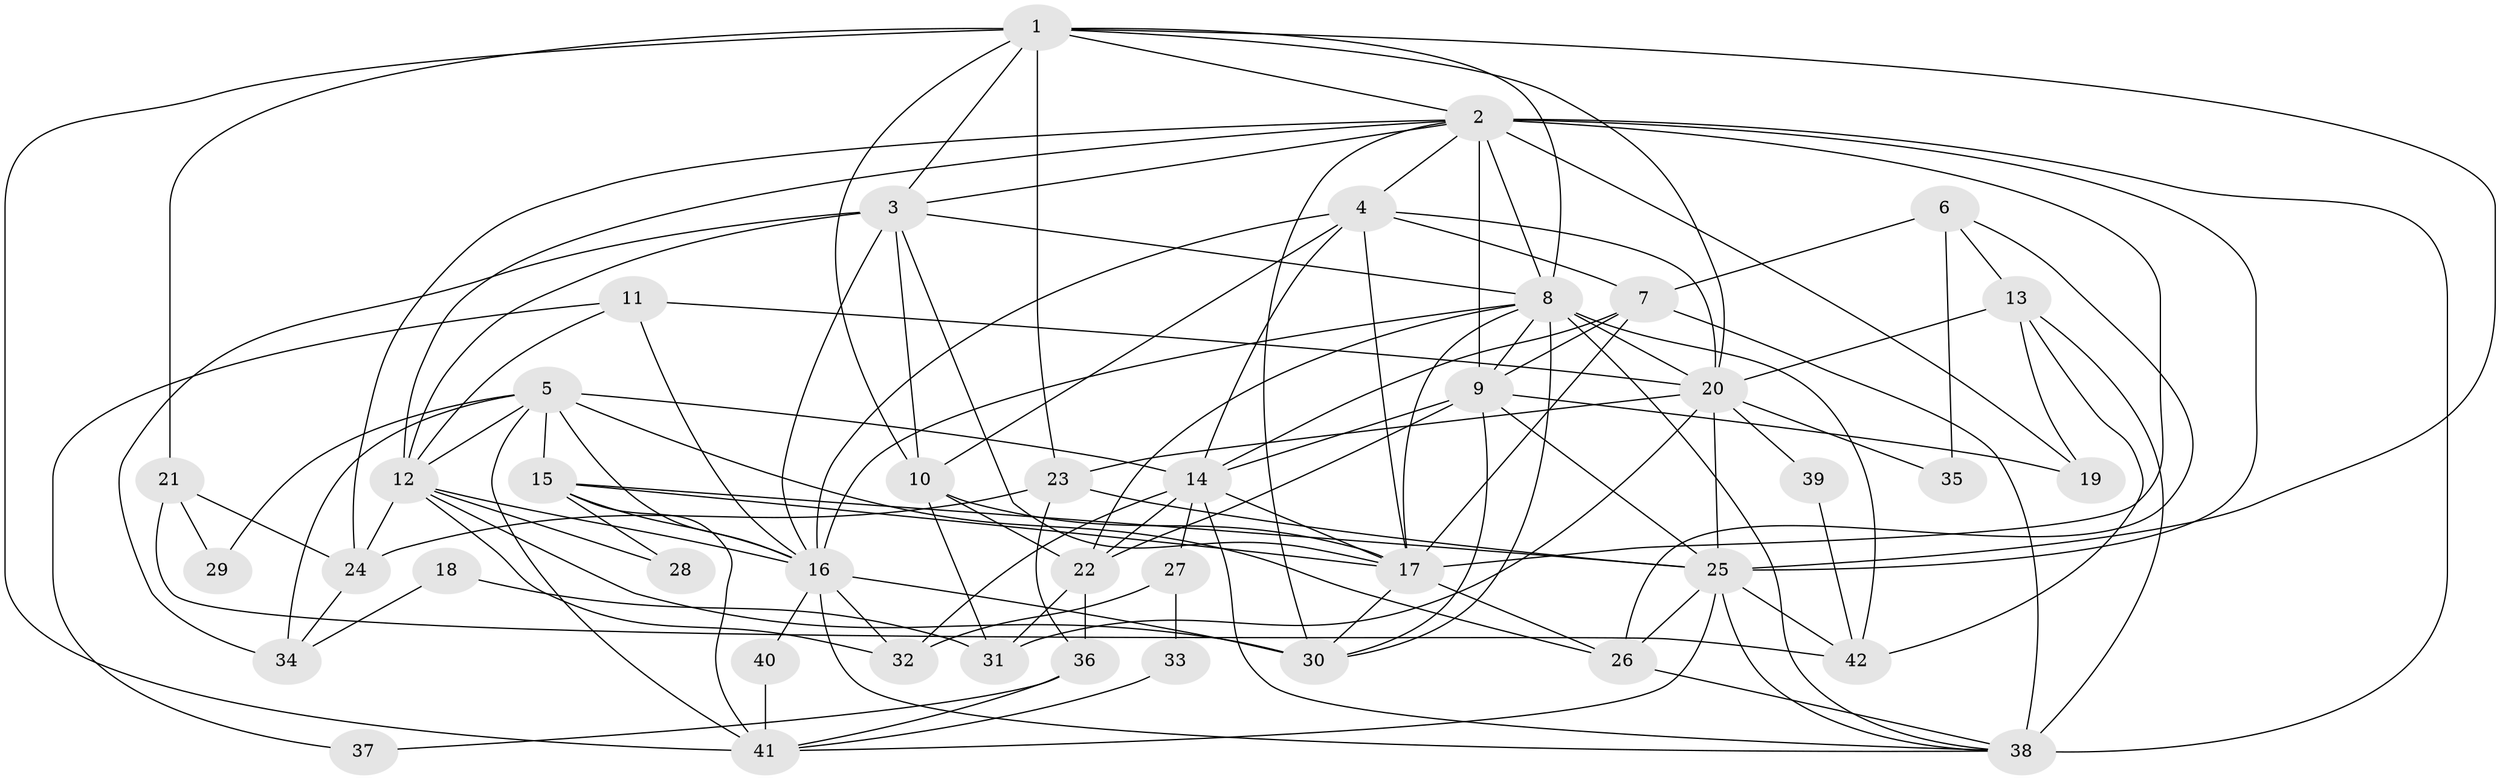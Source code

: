 // original degree distribution, {4: 0.26666666666666666, 5: 0.2571428571428571, 6: 0.047619047619047616, 7: 0.0380952380952381, 3: 0.23809523809523808, 2: 0.14285714285714285, 10: 0.009523809523809525}
// Generated by graph-tools (version 1.1) at 2025/51/03/04/25 22:51:17]
// undirected, 42 vertices, 121 edges
graph export_dot {
  node [color=gray90,style=filled];
  1;
  2;
  3;
  4;
  5;
  6;
  7;
  8;
  9;
  10;
  11;
  12;
  13;
  14;
  15;
  16;
  17;
  18;
  19;
  20;
  21;
  22;
  23;
  24;
  25;
  26;
  27;
  28;
  29;
  30;
  31;
  32;
  33;
  34;
  35;
  36;
  37;
  38;
  39;
  40;
  41;
  42;
  1 -- 2 [weight=1.0];
  1 -- 3 [weight=1.0];
  1 -- 8 [weight=1.0];
  1 -- 10 [weight=1.0];
  1 -- 20 [weight=1.0];
  1 -- 21 [weight=1.0];
  1 -- 23 [weight=1.0];
  1 -- 25 [weight=1.0];
  1 -- 41 [weight=1.0];
  2 -- 3 [weight=2.0];
  2 -- 4 [weight=1.0];
  2 -- 8 [weight=1.0];
  2 -- 9 [weight=3.0];
  2 -- 12 [weight=2.0];
  2 -- 17 [weight=2.0];
  2 -- 19 [weight=1.0];
  2 -- 24 [weight=2.0];
  2 -- 25 [weight=1.0];
  2 -- 30 [weight=1.0];
  2 -- 38 [weight=5.0];
  3 -- 8 [weight=1.0];
  3 -- 10 [weight=1.0];
  3 -- 12 [weight=2.0];
  3 -- 16 [weight=1.0];
  3 -- 17 [weight=1.0];
  3 -- 34 [weight=2.0];
  4 -- 7 [weight=1.0];
  4 -- 10 [weight=1.0];
  4 -- 14 [weight=1.0];
  4 -- 16 [weight=1.0];
  4 -- 17 [weight=1.0];
  4 -- 20 [weight=2.0];
  5 -- 12 [weight=1.0];
  5 -- 14 [weight=1.0];
  5 -- 15 [weight=1.0];
  5 -- 16 [weight=1.0];
  5 -- 26 [weight=1.0];
  5 -- 29 [weight=1.0];
  5 -- 34 [weight=2.0];
  5 -- 41 [weight=1.0];
  6 -- 7 [weight=1.0];
  6 -- 13 [weight=1.0];
  6 -- 26 [weight=1.0];
  6 -- 35 [weight=1.0];
  7 -- 9 [weight=1.0];
  7 -- 14 [weight=1.0];
  7 -- 17 [weight=2.0];
  7 -- 38 [weight=2.0];
  8 -- 9 [weight=1.0];
  8 -- 16 [weight=1.0];
  8 -- 17 [weight=2.0];
  8 -- 20 [weight=1.0];
  8 -- 22 [weight=2.0];
  8 -- 30 [weight=1.0];
  8 -- 38 [weight=1.0];
  8 -- 42 [weight=1.0];
  9 -- 14 [weight=1.0];
  9 -- 19 [weight=1.0];
  9 -- 22 [weight=1.0];
  9 -- 25 [weight=1.0];
  9 -- 30 [weight=1.0];
  10 -- 17 [weight=3.0];
  10 -- 22 [weight=1.0];
  10 -- 31 [weight=1.0];
  11 -- 12 [weight=1.0];
  11 -- 16 [weight=1.0];
  11 -- 20 [weight=2.0];
  11 -- 37 [weight=1.0];
  12 -- 16 [weight=1.0];
  12 -- 24 [weight=1.0];
  12 -- 28 [weight=1.0];
  12 -- 30 [weight=1.0];
  12 -- 32 [weight=1.0];
  13 -- 19 [weight=1.0];
  13 -- 20 [weight=1.0];
  13 -- 38 [weight=1.0];
  13 -- 42 [weight=1.0];
  14 -- 17 [weight=1.0];
  14 -- 22 [weight=1.0];
  14 -- 27 [weight=1.0];
  14 -- 32 [weight=1.0];
  14 -- 38 [weight=1.0];
  15 -- 16 [weight=1.0];
  15 -- 17 [weight=1.0];
  15 -- 25 [weight=1.0];
  15 -- 28 [weight=1.0];
  15 -- 41 [weight=1.0];
  16 -- 30 [weight=2.0];
  16 -- 32 [weight=1.0];
  16 -- 38 [weight=1.0];
  16 -- 40 [weight=1.0];
  17 -- 26 [weight=1.0];
  17 -- 30 [weight=1.0];
  18 -- 31 [weight=1.0];
  18 -- 34 [weight=1.0];
  20 -- 23 [weight=1.0];
  20 -- 25 [weight=1.0];
  20 -- 31 [weight=2.0];
  20 -- 35 [weight=1.0];
  20 -- 39 [weight=1.0];
  21 -- 24 [weight=2.0];
  21 -- 29 [weight=1.0];
  21 -- 42 [weight=1.0];
  22 -- 31 [weight=1.0];
  22 -- 36 [weight=1.0];
  23 -- 24 [weight=1.0];
  23 -- 25 [weight=1.0];
  23 -- 36 [weight=1.0];
  24 -- 34 [weight=1.0];
  25 -- 26 [weight=1.0];
  25 -- 38 [weight=1.0];
  25 -- 41 [weight=1.0];
  25 -- 42 [weight=1.0];
  26 -- 38 [weight=1.0];
  27 -- 32 [weight=1.0];
  27 -- 33 [weight=1.0];
  33 -- 41 [weight=1.0];
  36 -- 37 [weight=1.0];
  36 -- 41 [weight=1.0];
  39 -- 42 [weight=1.0];
  40 -- 41 [weight=1.0];
}
